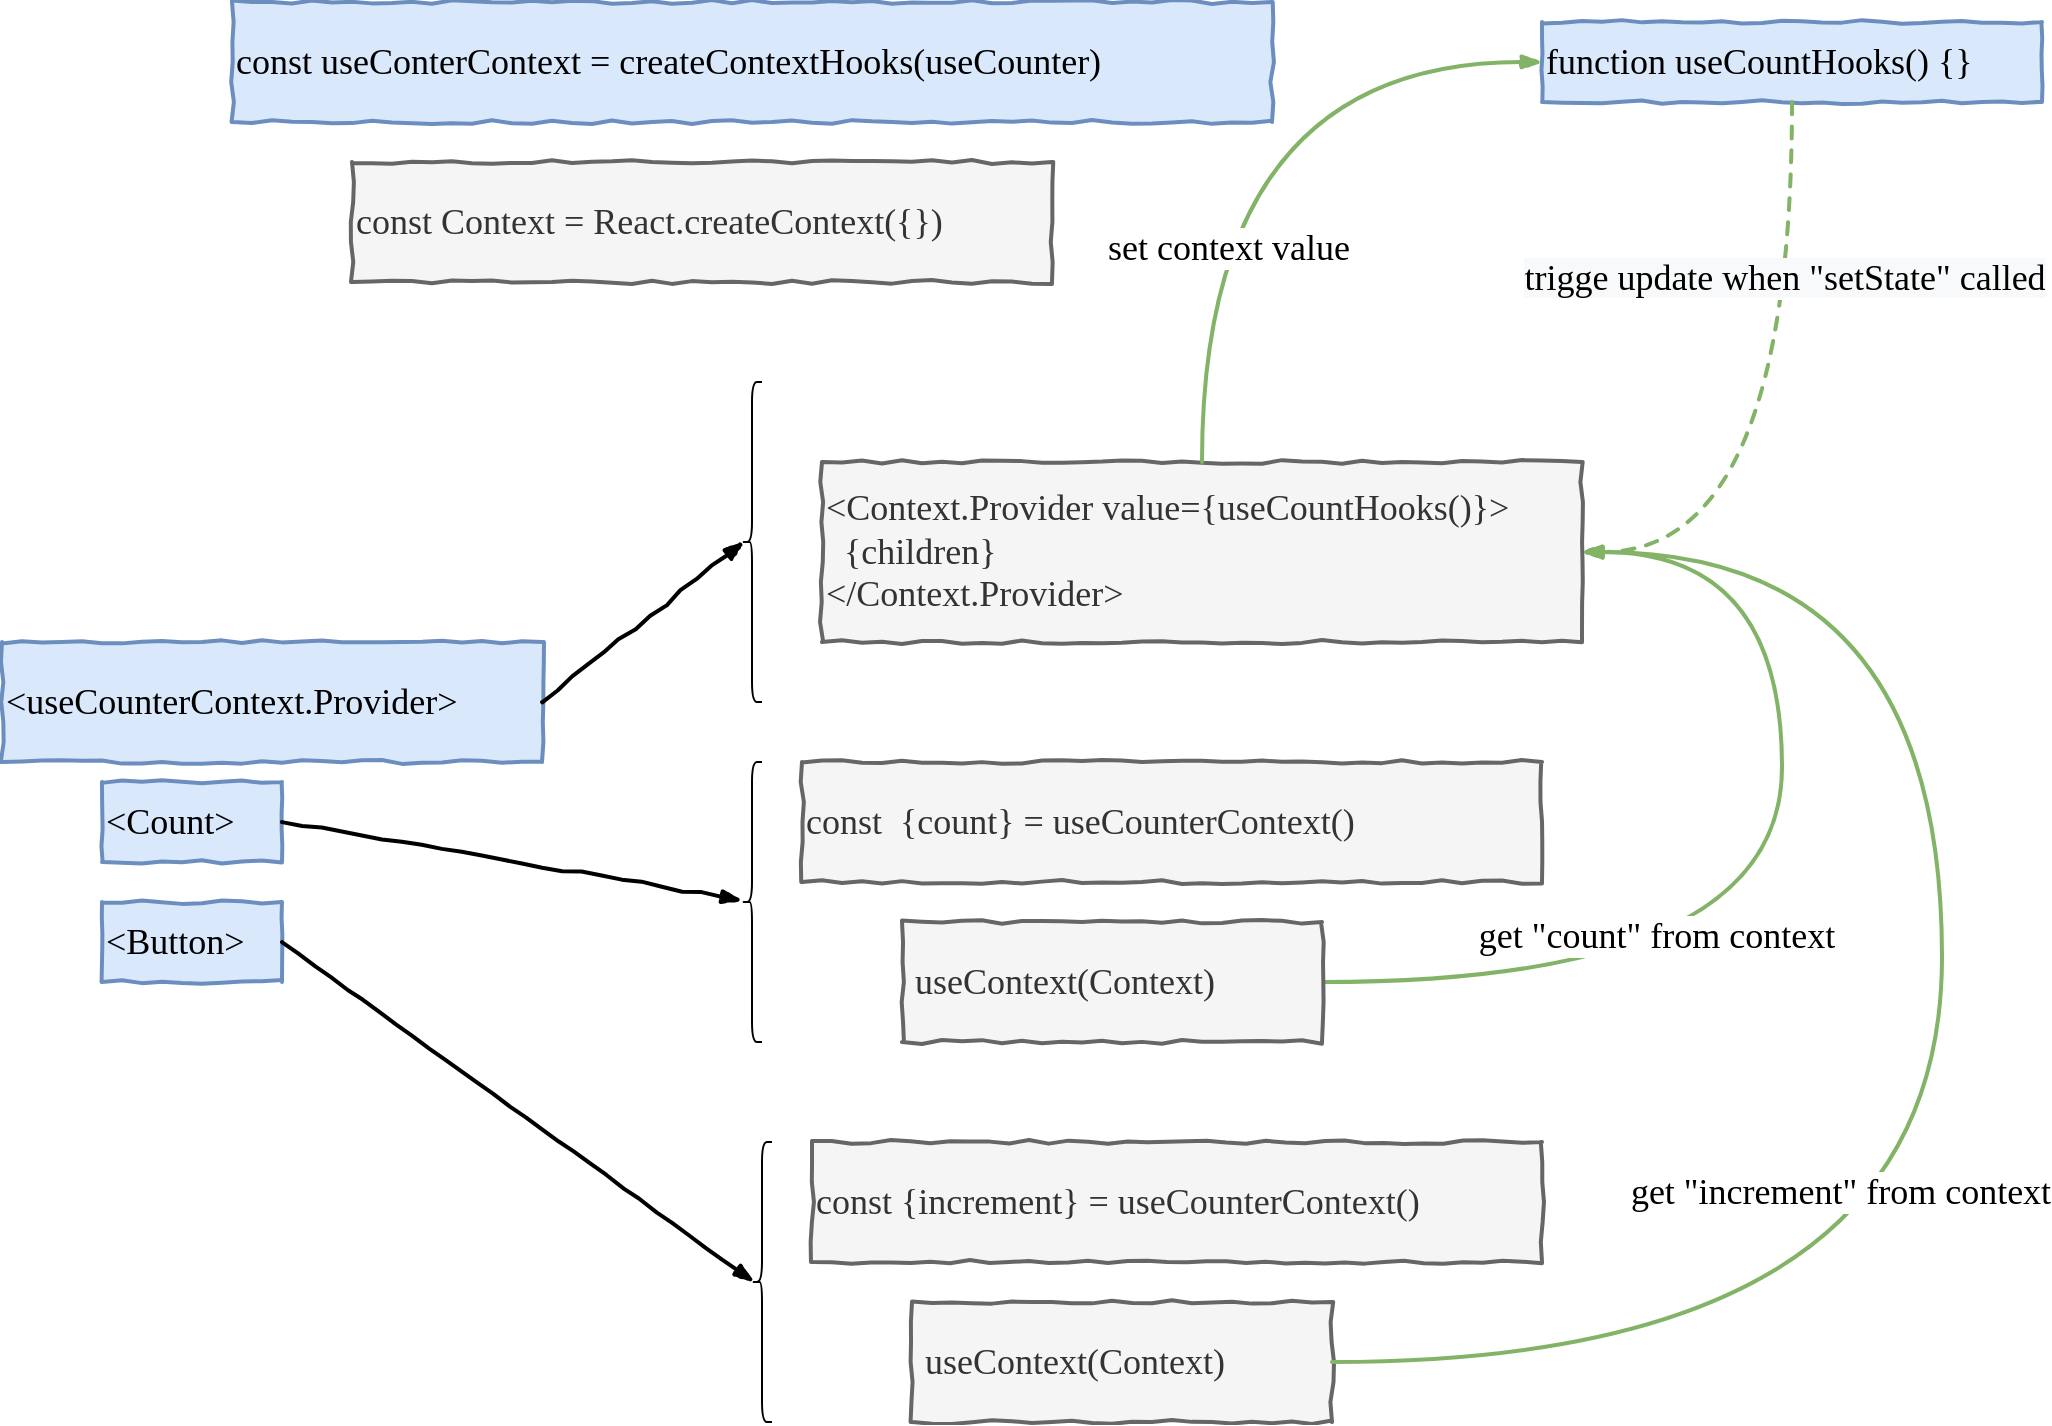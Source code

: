 <mxfile version="12.1.0" type="github" pages="1"><diagram id="_JUxFpIjfMKkbLSS3Wrv" name="第 1 页"><mxGraphModel dx="1343" dy="788" grid="1" gridSize="10" guides="1" tooltips="1" connect="1" arrows="1" fold="1" page="1" pageScale="1" pageWidth="2339" pageHeight="3300" math="0" shadow="0"><root><mxCell id="0"/><mxCell id="1" parent="0"/><mxCell id="bxUzBHaD5HpzwoHmzx0Z-1" value="const Context = React.createContext({})" style="html=1;whiteSpace=wrap;comic=1;strokeWidth=2;fontFamily=Comic Sans MS;fontStyle=0;fontSize=18;align=left;fillColor=#f5f5f5;strokeColor=#666666;fontColor=#333333;" vertex="1" parent="1"><mxGeometry x="335" y="150" width="350" height="60" as="geometry"/></mxCell><mxCell id="bxUzBHaD5HpzwoHmzx0Z-6" value="&amp;lt;Count&amp;gt;" style="html=1;whiteSpace=wrap;comic=1;strokeWidth=2;fontFamily=Comic Sans MS;fontStyle=0;fontSize=18;align=left;fillColor=#dae8fc;strokeColor=#6c8ebf;" vertex="1" parent="1"><mxGeometry x="210" y="460" width="90" height="40" as="geometry"/></mxCell><mxCell id="bxUzBHaD5HpzwoHmzx0Z-7" value="&amp;lt;useCounterContext.Provider&amp;gt;" style="html=1;whiteSpace=wrap;comic=1;strokeWidth=2;fontFamily=Comic Sans MS;fontStyle=0;fontSize=18;align=left;fillColor=#dae8fc;strokeColor=#6c8ebf;" vertex="1" parent="1"><mxGeometry x="160" y="390" width="270" height="60" as="geometry"/></mxCell><mxCell id="bxUzBHaD5HpzwoHmzx0Z-8" value="&amp;lt;Button&amp;gt;" style="html=1;whiteSpace=wrap;comic=1;strokeWidth=2;fontFamily=Comic Sans MS;fontStyle=0;fontSize=18;align=left;fillColor=#dae8fc;strokeColor=#6c8ebf;" vertex="1" parent="1"><mxGeometry x="210" y="520" width="90" height="40" as="geometry"/></mxCell><mxCell id="bxUzBHaD5HpzwoHmzx0Z-11" value="const&amp;nbsp; {count} = useCounterContext()" style="html=1;whiteSpace=wrap;comic=1;strokeWidth=2;fontFamily=Comic Sans MS;fontStyle=0;fontSize=18;align=left;fillColor=#f5f5f5;strokeColor=#666666;fontColor=#333333;" vertex="1" parent="1"><mxGeometry x="560" y="450" width="370" height="60" as="geometry"/></mxCell><mxCell id="bxUzBHaD5HpzwoHmzx0Z-13" value="" style="rounded=0;comic=1;strokeWidth=2;endArrow=blockThin;html=1;fontFamily=Comic Sans MS;fontStyle=1;edgeStyle=orthogonalEdgeStyle;curved=1;exitX=1;exitY=0.5;exitDx=0;exitDy=0;fillColor=#d5e8d4;strokeColor=#82b366;entryX=1;entryY=0.5;entryDx=0;entryDy=0;" edge="1" parent="1" source="bxUzBHaD5HpzwoHmzx0Z-18" target="bxUzBHaD5HpzwoHmzx0Z-14"><mxGeometry width="50" height="50" relative="1" as="geometry"><mxPoint x="1030" y="660" as="sourcePoint"/><mxPoint x="800" y="240" as="targetPoint"/><Array as="points"><mxPoint x="1050" y="560"/><mxPoint x="1050" y="345"/></Array></mxGeometry></mxCell><mxCell id="bxUzBHaD5HpzwoHmzx0Z-37" value="get &quot;count&quot; from context" style="text;html=1;resizable=0;points=[];align=center;verticalAlign=middle;labelBackgroundColor=#ffffff;fontSize=18;fontFamily=Comic Sans MS;" vertex="1" connectable="0" parent="bxUzBHaD5HpzwoHmzx0Z-13"><mxGeometry x="-0.387" y="23" relative="1" as="geometry"><mxPoint as="offset"/></mxGeometry></mxCell><mxCell id="bxUzBHaD5HpzwoHmzx0Z-14" value="&amp;lt;Context.Provider value={useCountHooks()}&amp;gt;&lt;br style=&quot;font-size: 18px&quot;&gt;&amp;nbsp; {children}&lt;br style=&quot;font-size: 18px&quot;&gt;&amp;lt;/Context.Provider&amp;gt;" style="html=1;whiteSpace=wrap;comic=1;strokeWidth=2;fontFamily=Comic Sans MS;fontStyle=0;fontSize=18;align=left;fillColor=#f5f5f5;strokeColor=#666666;fontColor=#333333;" vertex="1" parent="1"><mxGeometry x="570" y="300" width="380" height="90" as="geometry"/></mxCell><mxCell id="bxUzBHaD5HpzwoHmzx0Z-15" value="const useConterContext = createContextHooks(useCounter)" style="html=1;whiteSpace=wrap;comic=1;strokeWidth=2;fontFamily=Comic Sans MS;fontStyle=0;fontSize=18;align=left;fillColor=#dae8fc;strokeColor=#6c8ebf;" vertex="1" parent="1"><mxGeometry x="275" y="70" width="520" height="60" as="geometry"/></mxCell><mxCell id="bxUzBHaD5HpzwoHmzx0Z-16" value="" style="shape=curlyBracket;whiteSpace=wrap;html=1;rounded=1;fontSize=18;" vertex="1" parent="1"><mxGeometry x="530" y="260" width="10" height="160" as="geometry"/></mxCell><mxCell id="bxUzBHaD5HpzwoHmzx0Z-17" value="" style="rounded=0;comic=1;strokeWidth=2;endArrow=blockThin;html=1;fontFamily=Comic Sans MS;fontStyle=1;entryX=0.1;entryY=0.5;entryDx=0;entryDy=0;entryPerimeter=0;exitX=1;exitY=0.5;exitDx=0;exitDy=0;" edge="1" parent="1" source="bxUzBHaD5HpzwoHmzx0Z-7" target="bxUzBHaD5HpzwoHmzx0Z-16"><mxGeometry width="50" height="50" relative="1" as="geometry"><mxPoint x="470" y="430" as="sourcePoint"/><mxPoint x="520" y="380" as="targetPoint"/></mxGeometry></mxCell><mxCell id="bxUzBHaD5HpzwoHmzx0Z-18" value="&amp;nbsp;useContext(Context)" style="html=1;whiteSpace=wrap;comic=1;strokeWidth=2;fontFamily=Comic Sans MS;fontStyle=0;fontSize=18;align=left;fillColor=#f5f5f5;strokeColor=#666666;fontColor=#333333;" vertex="1" parent="1"><mxGeometry x="610" y="530" width="210" height="60" as="geometry"/></mxCell><mxCell id="bxUzBHaD5HpzwoHmzx0Z-19" value="" style="shape=curlyBracket;whiteSpace=wrap;html=1;rounded=1;fontSize=18;" vertex="1" parent="1"><mxGeometry x="530" y="450" width="10" height="140" as="geometry"/></mxCell><mxCell id="bxUzBHaD5HpzwoHmzx0Z-20" value="" style="rounded=0;comic=1;strokeWidth=2;endArrow=blockThin;html=1;fontFamily=Comic Sans MS;fontStyle=1;exitX=1;exitY=0.5;exitDx=0;exitDy=0;" edge="1" parent="1" source="bxUzBHaD5HpzwoHmzx0Z-6" target="bxUzBHaD5HpzwoHmzx0Z-19"><mxGeometry width="50" height="50" relative="1" as="geometry"><mxPoint x="310" y="490" as="sourcePoint"/><mxPoint x="411" y="380" as="targetPoint"/></mxGeometry></mxCell><mxCell id="bxUzBHaD5HpzwoHmzx0Z-28" value="function useCountHooks() {}" style="html=1;whiteSpace=wrap;comic=1;strokeWidth=2;fontFamily=Comic Sans MS;fontStyle=0;fontSize=18;align=left;fillColor=#dae8fc;strokeColor=#6c8ebf;" vertex="1" parent="1"><mxGeometry x="930" y="80" width="250" height="40" as="geometry"/></mxCell><mxCell id="bxUzBHaD5HpzwoHmzx0Z-29" value="" style="rounded=0;comic=1;strokeWidth=2;endArrow=blockThin;html=1;fontFamily=Comic Sans MS;fontStyle=1;edgeStyle=orthogonalEdgeStyle;curved=1;exitX=0.5;exitY=0;exitDx=0;exitDy=0;fillColor=#d5e8d4;strokeColor=#82b366;entryX=0;entryY=0.5;entryDx=0;entryDy=0;" edge="1" parent="1" source="bxUzBHaD5HpzwoHmzx0Z-14" target="bxUzBHaD5HpzwoHmzx0Z-28"><mxGeometry width="50" height="50" relative="1" as="geometry"><mxPoint x="830" y="570" as="sourcePoint"/><mxPoint x="960" y="355" as="targetPoint"/></mxGeometry></mxCell><mxCell id="bxUzBHaD5HpzwoHmzx0Z-38" value="set context value" style="text;html=1;resizable=0;points=[];align=center;verticalAlign=middle;labelBackgroundColor=#ffffff;fontSize=18;fontFamily=Comic Sans MS;" vertex="1" connectable="0" parent="bxUzBHaD5HpzwoHmzx0Z-29"><mxGeometry x="-0.422" y="-13" relative="1" as="geometry"><mxPoint as="offset"/></mxGeometry></mxCell><mxCell id="bxUzBHaD5HpzwoHmzx0Z-30" value="const {increment} = useCounterContext()" style="html=1;whiteSpace=wrap;comic=1;strokeWidth=2;fontFamily=Comic Sans MS;fontStyle=0;fontSize=18;align=left;fillColor=#f5f5f5;strokeColor=#666666;fontColor=#333333;" vertex="1" parent="1"><mxGeometry x="565" y="640" width="365" height="60" as="geometry"/></mxCell><mxCell id="bxUzBHaD5HpzwoHmzx0Z-31" value="&amp;nbsp;useContext(Context)" style="html=1;whiteSpace=wrap;comic=1;strokeWidth=2;fontFamily=Comic Sans MS;fontStyle=0;fontSize=18;align=left;fillColor=#f5f5f5;strokeColor=#666666;fontColor=#333333;" vertex="1" parent="1"><mxGeometry x="615" y="720" width="210" height="60" as="geometry"/></mxCell><mxCell id="bxUzBHaD5HpzwoHmzx0Z-32" value="" style="shape=curlyBracket;whiteSpace=wrap;html=1;rounded=1;fontSize=18;" vertex="1" parent="1"><mxGeometry x="535" y="640" width="10" height="140" as="geometry"/></mxCell><mxCell id="bxUzBHaD5HpzwoHmzx0Z-33" value="" style="rounded=0;comic=1;strokeWidth=2;endArrow=blockThin;html=1;fontFamily=Comic Sans MS;fontStyle=1;edgeStyle=orthogonalEdgeStyle;curved=1;exitX=1;exitY=0.5;exitDx=0;exitDy=0;fillColor=#d5e8d4;strokeColor=#82b366;entryX=1;entryY=0.5;entryDx=0;entryDy=0;" edge="1" parent="1" source="bxUzBHaD5HpzwoHmzx0Z-31" target="bxUzBHaD5HpzwoHmzx0Z-14"><mxGeometry width="50" height="50" relative="1" as="geometry"><mxPoint x="830" y="570" as="sourcePoint"/><mxPoint x="1090" y="380" as="targetPoint"/><Array as="points"><mxPoint x="1130" y="750"/><mxPoint x="1130" y="345"/></Array></mxGeometry></mxCell><mxCell id="bxUzBHaD5HpzwoHmzx0Z-36" value="get &quot;increment&quot; from context" style="text;html=1;resizable=0;points=[];align=center;verticalAlign=middle;labelBackgroundColor=#ffffff;fontSize=18;fontFamily=Comic Sans MS;" vertex="1" connectable="0" parent="bxUzBHaD5HpzwoHmzx0Z-33"><mxGeometry x="-0.43" y="85" relative="1" as="geometry"><mxPoint as="offset"/></mxGeometry></mxCell><mxCell id="bxUzBHaD5HpzwoHmzx0Z-34" value="" style="rounded=0;comic=1;strokeWidth=2;endArrow=blockThin;html=1;fontFamily=Comic Sans MS;fontStyle=1;exitX=0.5;exitY=1;exitDx=0;exitDy=0;fillColor=#d5e8d4;strokeColor=#82b366;dashed=1;entryX=1;entryY=0.5;entryDx=0;entryDy=0;edgeStyle=orthogonalEdgeStyle;curved=1;" edge="1" parent="1" source="bxUzBHaD5HpzwoHmzx0Z-28" target="bxUzBHaD5HpzwoHmzx0Z-14"><mxGeometry width="50" height="50" relative="1" as="geometry"><mxPoint x="1050" y="380" as="sourcePoint"/><mxPoint x="970" y="290" as="targetPoint"/></mxGeometry></mxCell><mxCell id="bxUzBHaD5HpzwoHmzx0Z-39" value="&lt;span style=&quot;text-align: left ; background-color: rgb(248 , 249 , 250)&quot;&gt;trigge update when &quot;setState&quot;&amp;nbsp;called&lt;/span&gt;" style="text;html=1;resizable=0;points=[];align=center;verticalAlign=middle;labelBackgroundColor=#ffffff;fontSize=18;fontFamily=Comic Sans MS;" vertex="1" connectable="0" parent="bxUzBHaD5HpzwoHmzx0Z-34"><mxGeometry x="-0.467" y="-4" relative="1" as="geometry"><mxPoint as="offset"/></mxGeometry></mxCell><mxCell id="bxUzBHaD5HpzwoHmzx0Z-40" value="" style="rounded=0;comic=1;strokeWidth=2;endArrow=blockThin;html=1;fontFamily=Comic Sans MS;fontStyle=1;exitX=1;exitY=0.5;exitDx=0;exitDy=0;entryX=0.1;entryY=0.5;entryDx=0;entryDy=0;entryPerimeter=0;" edge="1" parent="1" source="bxUzBHaD5HpzwoHmzx0Z-8" target="bxUzBHaD5HpzwoHmzx0Z-32"><mxGeometry width="50" height="50" relative="1" as="geometry"><mxPoint x="310" y="490" as="sourcePoint"/><mxPoint x="540" y="529.149" as="targetPoint"/></mxGeometry></mxCell></root></mxGraphModel></diagram></mxfile>
